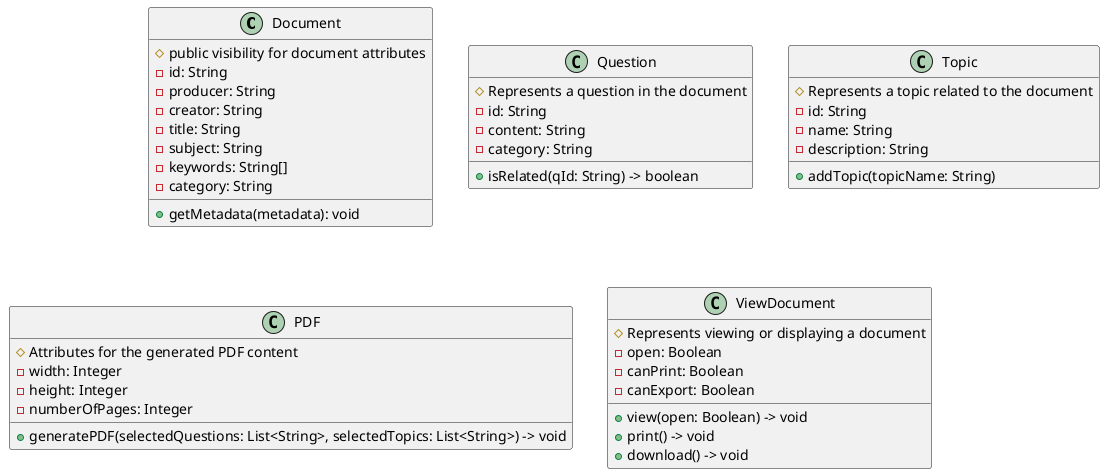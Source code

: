 @startuml
class Document {
    # public visibility for document attributes
    - id: String
    - producer: String
    - creator: String
    - title: String
    - subject: String
    - keywords: String[]
    - category: String
    
    + getMetadata(metadata): void
}

class Question {
    # Represents a question in the document
    - id: String
    - content: String
    - category: String
    
    + isRelated(qId: String) -> boolean
}

class Topic {
    # Represents a topic related to the document
    - id: String
    - name: String
    - description: String
    
    + addTopic(topicName: String)
}

class PDF {
    # Attributes for the generated PDF content
    - width: Integer
    - height: Integer
    - numberOfPages: Integer
    
    + generatePDF(selectedQuestions: List<String>, selectedTopics: List<String>) -> void
}

class ViewDocument {
    # Represents viewing or displaying a document
    - open: Boolean
    - canPrint: Boolean
    - canExport: Boolean
    
    + view(open: Boolean) -> void
    + print() -> void
    + download() -> void
}

@enduml